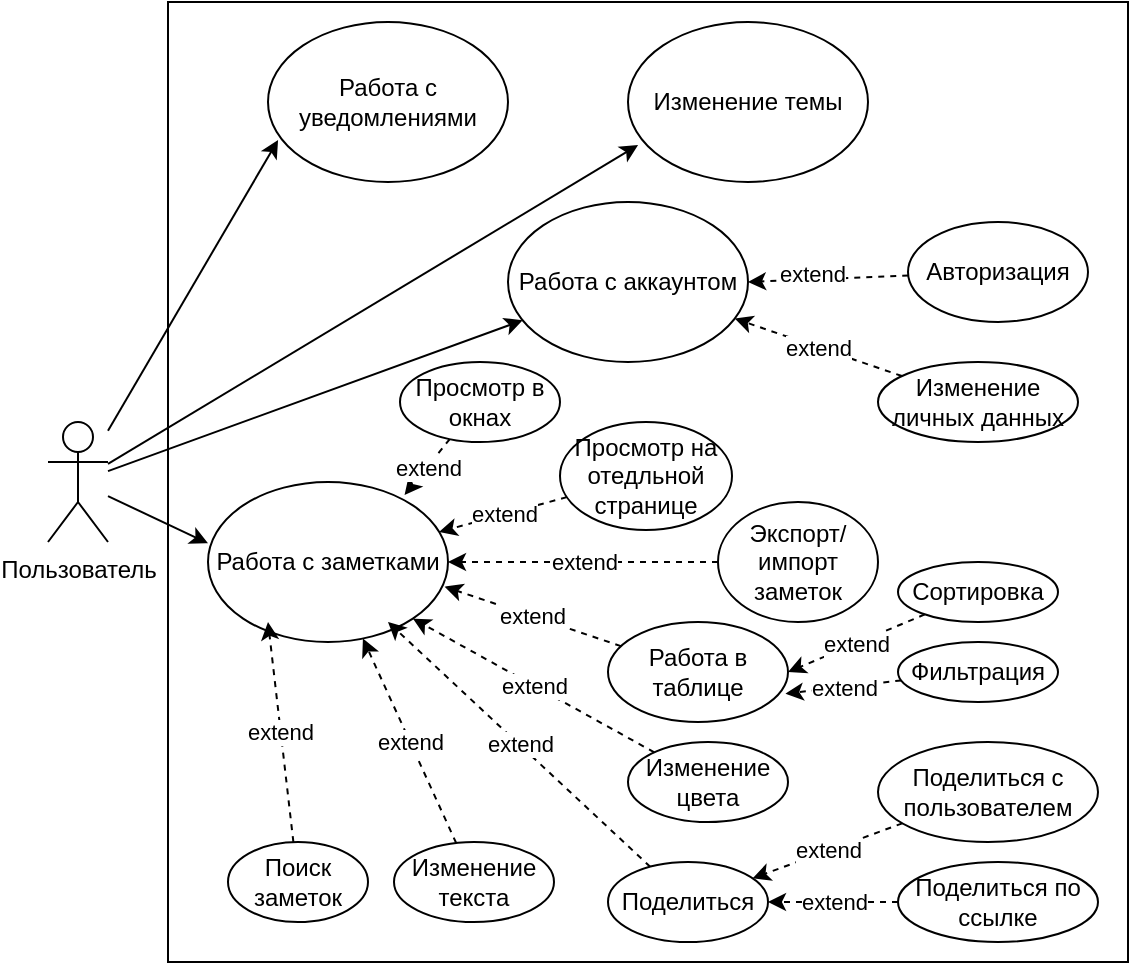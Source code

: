 <mxfile version="15.8.7" type="device"><diagram id="Ke4SwfHL1Zcpn24OtC9B" name="Page-1"><mxGraphModel dx="1185" dy="721" grid="1" gridSize="10" guides="1" tooltips="1" connect="1" arrows="1" fold="1" page="1" pageScale="1" pageWidth="850" pageHeight="1100" math="0" shadow="0"><root><mxCell id="0"/><mxCell id="1" parent="0"/><mxCell id="MLlP6XY11cGMMdWI6FJb-17" style="rounded=0;orthogonalLoop=1;jettySize=auto;html=1;entryX=0.042;entryY=0.769;entryDx=0;entryDy=0;entryPerimeter=0;" edge="1" parent="1" source="MLlP6XY11cGMMdWI6FJb-1" target="MLlP6XY11cGMMdWI6FJb-11"><mxGeometry relative="1" as="geometry"/></mxCell><mxCell id="MLlP6XY11cGMMdWI6FJb-18" style="edgeStyle=none;rounded=0;orthogonalLoop=1;jettySize=auto;html=1;" edge="1" parent="1" source="MLlP6XY11cGMMdWI6FJb-1" target="MLlP6XY11cGMMdWI6FJb-2"><mxGeometry relative="1" as="geometry"/></mxCell><mxCell id="MLlP6XY11cGMMdWI6FJb-19" style="edgeStyle=none;rounded=0;orthogonalLoop=1;jettySize=auto;html=1;entryX=0;entryY=0.383;entryDx=0;entryDy=0;entryPerimeter=0;" edge="1" parent="1" source="MLlP6XY11cGMMdWI6FJb-1" target="MLlP6XY11cGMMdWI6FJb-5"><mxGeometry relative="1" as="geometry"/></mxCell><mxCell id="MLlP6XY11cGMMdWI6FJb-39" style="edgeStyle=none;rounded=0;orthogonalLoop=1;jettySize=auto;html=1;entryX=0.042;entryY=0.737;entryDx=0;entryDy=0;entryPerimeter=0;" edge="1" parent="1" source="MLlP6XY11cGMMdWI6FJb-1" target="MLlP6XY11cGMMdWI6FJb-38"><mxGeometry relative="1" as="geometry"/></mxCell><mxCell id="MLlP6XY11cGMMdWI6FJb-1" value="Пользователь" style="shape=umlActor;verticalLabelPosition=bottom;verticalAlign=top;html=1;outlineConnect=0;" vertex="1" parent="1"><mxGeometry x="160" y="530" width="30" height="60" as="geometry"/></mxCell><mxCell id="MLlP6XY11cGMMdWI6FJb-2" value="Работа с аккаунтом" style="ellipse;whiteSpace=wrap;html=1;" vertex="1" parent="1"><mxGeometry x="390" y="420" width="120" height="80" as="geometry"/></mxCell><mxCell id="MLlP6XY11cGMMdWI6FJb-26" style="edgeStyle=none;rounded=0;orthogonalLoop=1;jettySize=auto;html=1;entryX=1;entryY=0.5;entryDx=0;entryDy=0;dashed=1;" edge="1" parent="1" source="MLlP6XY11cGMMdWI6FJb-3" target="MLlP6XY11cGMMdWI6FJb-2"><mxGeometry relative="1" as="geometry"/></mxCell><mxCell id="MLlP6XY11cGMMdWI6FJb-28" value="extend" style="edgeLabel;html=1;align=center;verticalAlign=middle;resizable=0;points=[];" vertex="1" connectable="0" parent="MLlP6XY11cGMMdWI6FJb-26"><mxGeometry x="0.21" y="-3" relative="1" as="geometry"><mxPoint as="offset"/></mxGeometry></mxCell><mxCell id="MLlP6XY11cGMMdWI6FJb-3" value="Авторизация" style="ellipse;whiteSpace=wrap;html=1;" vertex="1" parent="1"><mxGeometry x="590" y="430" width="90" height="50" as="geometry"/></mxCell><mxCell id="MLlP6XY11cGMMdWI6FJb-27" value="extend" style="edgeStyle=none;rounded=0;orthogonalLoop=1;jettySize=auto;html=1;dashed=1;" edge="1" parent="1" source="MLlP6XY11cGMMdWI6FJb-4" target="MLlP6XY11cGMMdWI6FJb-2"><mxGeometry relative="1" as="geometry"/></mxCell><mxCell id="MLlP6XY11cGMMdWI6FJb-4" value="Изменение личных данных" style="ellipse;whiteSpace=wrap;html=1;" vertex="1" parent="1"><mxGeometry x="575" y="500" width="100" height="40" as="geometry"/></mxCell><mxCell id="MLlP6XY11cGMMdWI6FJb-5" value="Работа с заметками" style="ellipse;whiteSpace=wrap;html=1;" vertex="1" parent="1"><mxGeometry x="240" y="560" width="120" height="80" as="geometry"/></mxCell><mxCell id="MLlP6XY11cGMMdWI6FJb-31" value="extend" style="edgeStyle=none;rounded=0;orthogonalLoop=1;jettySize=auto;html=1;dashed=1;" edge="1" parent="1" source="MLlP6XY11cGMMdWI6FJb-6" target="MLlP6XY11cGMMdWI6FJb-5"><mxGeometry relative="1" as="geometry"/></mxCell><mxCell id="MLlP6XY11cGMMdWI6FJb-6" value="Экспорт/импорт заметок" style="ellipse;whiteSpace=wrap;html=1;" vertex="1" parent="1"><mxGeometry x="495" y="570" width="80" height="60" as="geometry"/></mxCell><mxCell id="MLlP6XY11cGMMdWI6FJb-36" value="extend" style="edgeStyle=none;rounded=0;orthogonalLoop=1;jettySize=auto;html=1;entryX=0.986;entryY=0.654;entryDx=0;entryDy=0;entryPerimeter=0;dashed=1;" edge="1" parent="1" source="MLlP6XY11cGMMdWI6FJb-7" target="MLlP6XY11cGMMdWI6FJb-5"><mxGeometry relative="1" as="geometry"/></mxCell><mxCell id="MLlP6XY11cGMMdWI6FJb-7" value="Работа в таблице" style="ellipse;whiteSpace=wrap;html=1;" vertex="1" parent="1"><mxGeometry x="440" y="630" width="90" height="50" as="geometry"/></mxCell><mxCell id="MLlP6XY11cGMMdWI6FJb-29" value="extend" style="edgeStyle=none;rounded=0;orthogonalLoop=1;jettySize=auto;html=1;entryX=1;entryY=0.5;entryDx=0;entryDy=0;dashed=1;" edge="1" parent="1" source="MLlP6XY11cGMMdWI6FJb-8" target="MLlP6XY11cGMMdWI6FJb-7"><mxGeometry relative="1" as="geometry"/></mxCell><mxCell id="MLlP6XY11cGMMdWI6FJb-8" value="Сортировка" style="ellipse;whiteSpace=wrap;html=1;" vertex="1" parent="1"><mxGeometry x="585" y="600" width="80" height="30" as="geometry"/></mxCell><mxCell id="MLlP6XY11cGMMdWI6FJb-30" value="extend" style="edgeStyle=none;rounded=0;orthogonalLoop=1;jettySize=auto;html=1;entryX=0.986;entryY=0.717;entryDx=0;entryDy=0;entryPerimeter=0;dashed=1;" edge="1" parent="1" source="MLlP6XY11cGMMdWI6FJb-9" target="MLlP6XY11cGMMdWI6FJb-7"><mxGeometry relative="1" as="geometry"/></mxCell><mxCell id="MLlP6XY11cGMMdWI6FJb-9" value="Фильтрация" style="ellipse;whiteSpace=wrap;html=1;" vertex="1" parent="1"><mxGeometry x="585" y="640" width="80" height="30" as="geometry"/></mxCell><mxCell id="MLlP6XY11cGMMdWI6FJb-33" value="extend" style="edgeStyle=none;rounded=0;orthogonalLoop=1;jettySize=auto;html=1;dashed=1;" edge="1" parent="1" source="MLlP6XY11cGMMdWI6FJb-10" target="MLlP6XY11cGMMdWI6FJb-5"><mxGeometry relative="1" as="geometry"/></mxCell><mxCell id="MLlP6XY11cGMMdWI6FJb-10" value="Изменение текста" style="ellipse;whiteSpace=wrap;html=1;" vertex="1" parent="1"><mxGeometry x="333" y="740" width="80" height="40" as="geometry"/></mxCell><mxCell id="MLlP6XY11cGMMdWI6FJb-11" value="Изменение темы" style="ellipse;whiteSpace=wrap;html=1;" vertex="1" parent="1"><mxGeometry x="450" y="330" width="120" height="80" as="geometry"/></mxCell><mxCell id="MLlP6XY11cGMMdWI6FJb-32" value="extend" style="edgeStyle=none;rounded=0;orthogonalLoop=1;jettySize=auto;html=1;entryX=1;entryY=1;entryDx=0;entryDy=0;dashed=1;" edge="1" parent="1" source="MLlP6XY11cGMMdWI6FJb-12" target="MLlP6XY11cGMMdWI6FJb-5"><mxGeometry relative="1" as="geometry"/></mxCell><mxCell id="MLlP6XY11cGMMdWI6FJb-12" value="Изменение цвета" style="ellipse;whiteSpace=wrap;html=1;" vertex="1" parent="1"><mxGeometry x="450" y="690" width="80" height="40" as="geometry"/></mxCell><mxCell id="MLlP6XY11cGMMdWI6FJb-24" value="extend" style="edgeStyle=none;rounded=0;orthogonalLoop=1;jettySize=auto;html=1;dashed=1;" edge="1" parent="1" source="MLlP6XY11cGMMdWI6FJb-13" target="MLlP6XY11cGMMdWI6FJb-14"><mxGeometry relative="1" as="geometry"/></mxCell><mxCell id="MLlP6XY11cGMMdWI6FJb-13" value="Поделиться с пользователем" style="ellipse;whiteSpace=wrap;html=1;" vertex="1" parent="1"><mxGeometry x="575" y="690" width="110" height="50" as="geometry"/></mxCell><mxCell id="MLlP6XY11cGMMdWI6FJb-35" value="extend" style="edgeStyle=none;rounded=0;orthogonalLoop=1;jettySize=auto;html=1;entryX=0.75;entryY=0.875;entryDx=0;entryDy=0;entryPerimeter=0;dashed=1;" edge="1" parent="1" source="MLlP6XY11cGMMdWI6FJb-14" target="MLlP6XY11cGMMdWI6FJb-5"><mxGeometry relative="1" as="geometry"/></mxCell><mxCell id="MLlP6XY11cGMMdWI6FJb-14" value="Поделиться" style="ellipse;whiteSpace=wrap;html=1;" vertex="1" parent="1"><mxGeometry x="440" y="750" width="80" height="40" as="geometry"/></mxCell><mxCell id="MLlP6XY11cGMMdWI6FJb-25" value="extend" style="edgeStyle=none;rounded=0;orthogonalLoop=1;jettySize=auto;html=1;entryX=1;entryY=0.5;entryDx=0;entryDy=0;dashed=1;" edge="1" parent="1" source="MLlP6XY11cGMMdWI6FJb-15" target="MLlP6XY11cGMMdWI6FJb-14"><mxGeometry relative="1" as="geometry"/></mxCell><mxCell id="MLlP6XY11cGMMdWI6FJb-15" value="Поделиться по ссылке" style="ellipse;whiteSpace=wrap;html=1;" vertex="1" parent="1"><mxGeometry x="585" y="750" width="100" height="40" as="geometry"/></mxCell><mxCell id="MLlP6XY11cGMMdWI6FJb-34" value="extend" style="edgeStyle=none;rounded=0;orthogonalLoop=1;jettySize=auto;html=1;entryX=0.25;entryY=0.875;entryDx=0;entryDy=0;entryPerimeter=0;dashed=1;" edge="1" parent="1" source="MLlP6XY11cGMMdWI6FJb-16" target="MLlP6XY11cGMMdWI6FJb-5"><mxGeometry relative="1" as="geometry"/></mxCell><mxCell id="MLlP6XY11cGMMdWI6FJb-16" value="Поиск заметок" style="ellipse;whiteSpace=wrap;html=1;" vertex="1" parent="1"><mxGeometry x="250" y="740" width="70" height="40" as="geometry"/></mxCell><mxCell id="MLlP6XY11cGMMdWI6FJb-38" value="Работа с уведомлениями" style="ellipse;whiteSpace=wrap;html=1;" vertex="1" parent="1"><mxGeometry x="270" y="330" width="120" height="80" as="geometry"/></mxCell><mxCell id="MLlP6XY11cGMMdWI6FJb-42" value="extend" style="edgeStyle=none;rounded=0;orthogonalLoop=1;jettySize=auto;html=1;dashed=1;" edge="1" parent="1" source="MLlP6XY11cGMMdWI6FJb-41" target="MLlP6XY11cGMMdWI6FJb-5"><mxGeometry relative="1" as="geometry"/></mxCell><mxCell id="MLlP6XY11cGMMdWI6FJb-41" value="Просмотр на отедльной странице" style="ellipse;whiteSpace=wrap;html=1;" vertex="1" parent="1"><mxGeometry x="416" y="530" width="86" height="54" as="geometry"/></mxCell><mxCell id="MLlP6XY11cGMMdWI6FJb-44" value="extend" style="edgeStyle=none;rounded=0;orthogonalLoop=1;jettySize=auto;html=1;entryX=0.819;entryY=0.081;entryDx=0;entryDy=0;entryPerimeter=0;dashed=1;" edge="1" parent="1" source="MLlP6XY11cGMMdWI6FJb-43" target="MLlP6XY11cGMMdWI6FJb-5"><mxGeometry relative="1" as="geometry"/></mxCell><mxCell id="MLlP6XY11cGMMdWI6FJb-43" value="Просмотр в окнах" style="ellipse;whiteSpace=wrap;html=1;" vertex="1" parent="1"><mxGeometry x="336" y="500" width="80" height="40" as="geometry"/></mxCell><mxCell id="MLlP6XY11cGMMdWI6FJb-48" value="" style="rounded=0;whiteSpace=wrap;html=1;fillColor=none;" vertex="1" parent="1"><mxGeometry x="220" y="320" width="480" height="480" as="geometry"/></mxCell></root></mxGraphModel></diagram></mxfile>